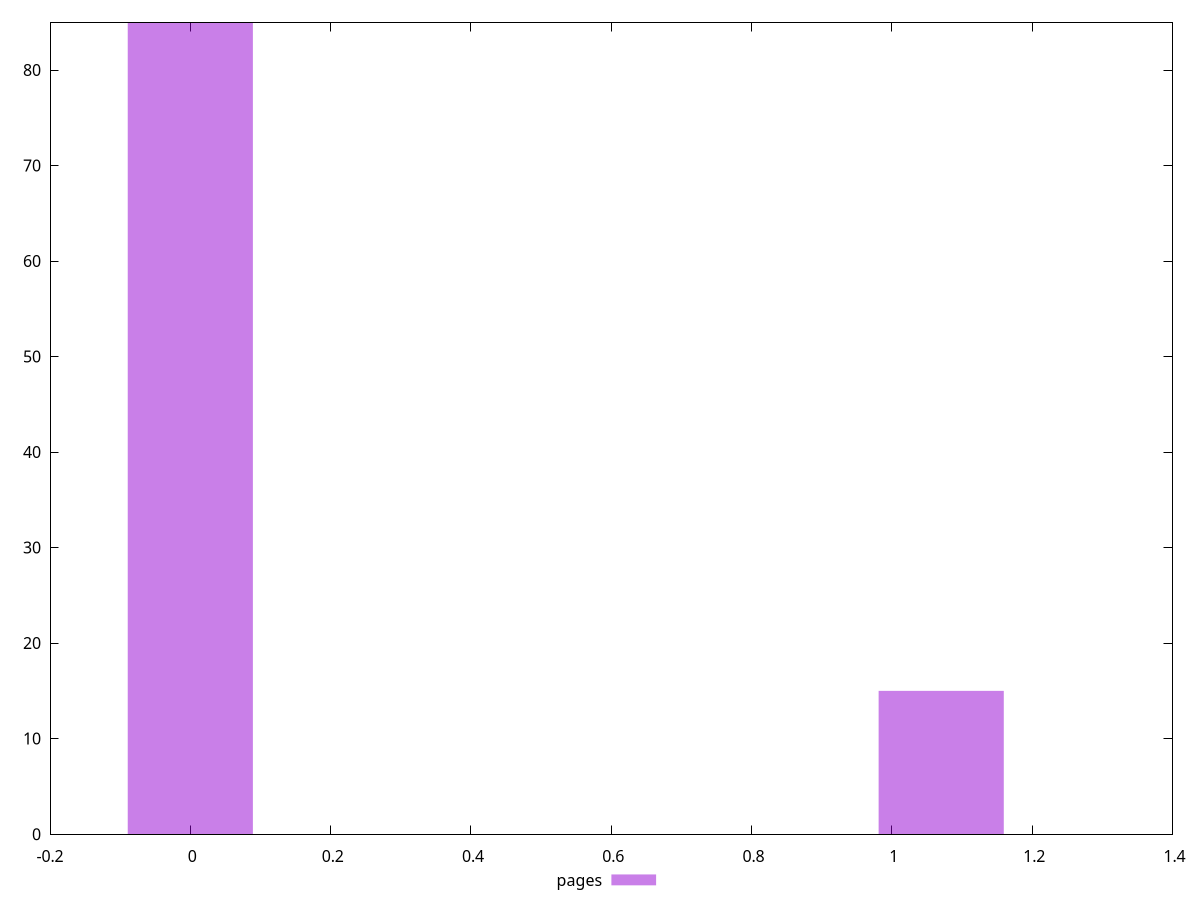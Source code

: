 $_pages <<EOF
0 85
1.0703220267752327 15
EOF
set key outside below
set terminal pngcairo
set output "report_00006_2020-11-02T20-21-41.718Z/third-party-summary/pages//hist.png"
set yrange [0:85]
set boxwidth 0.17838700446253877
set style fill transparent solid 0.5 noborder
plot $_pages title "pages" with boxes ,